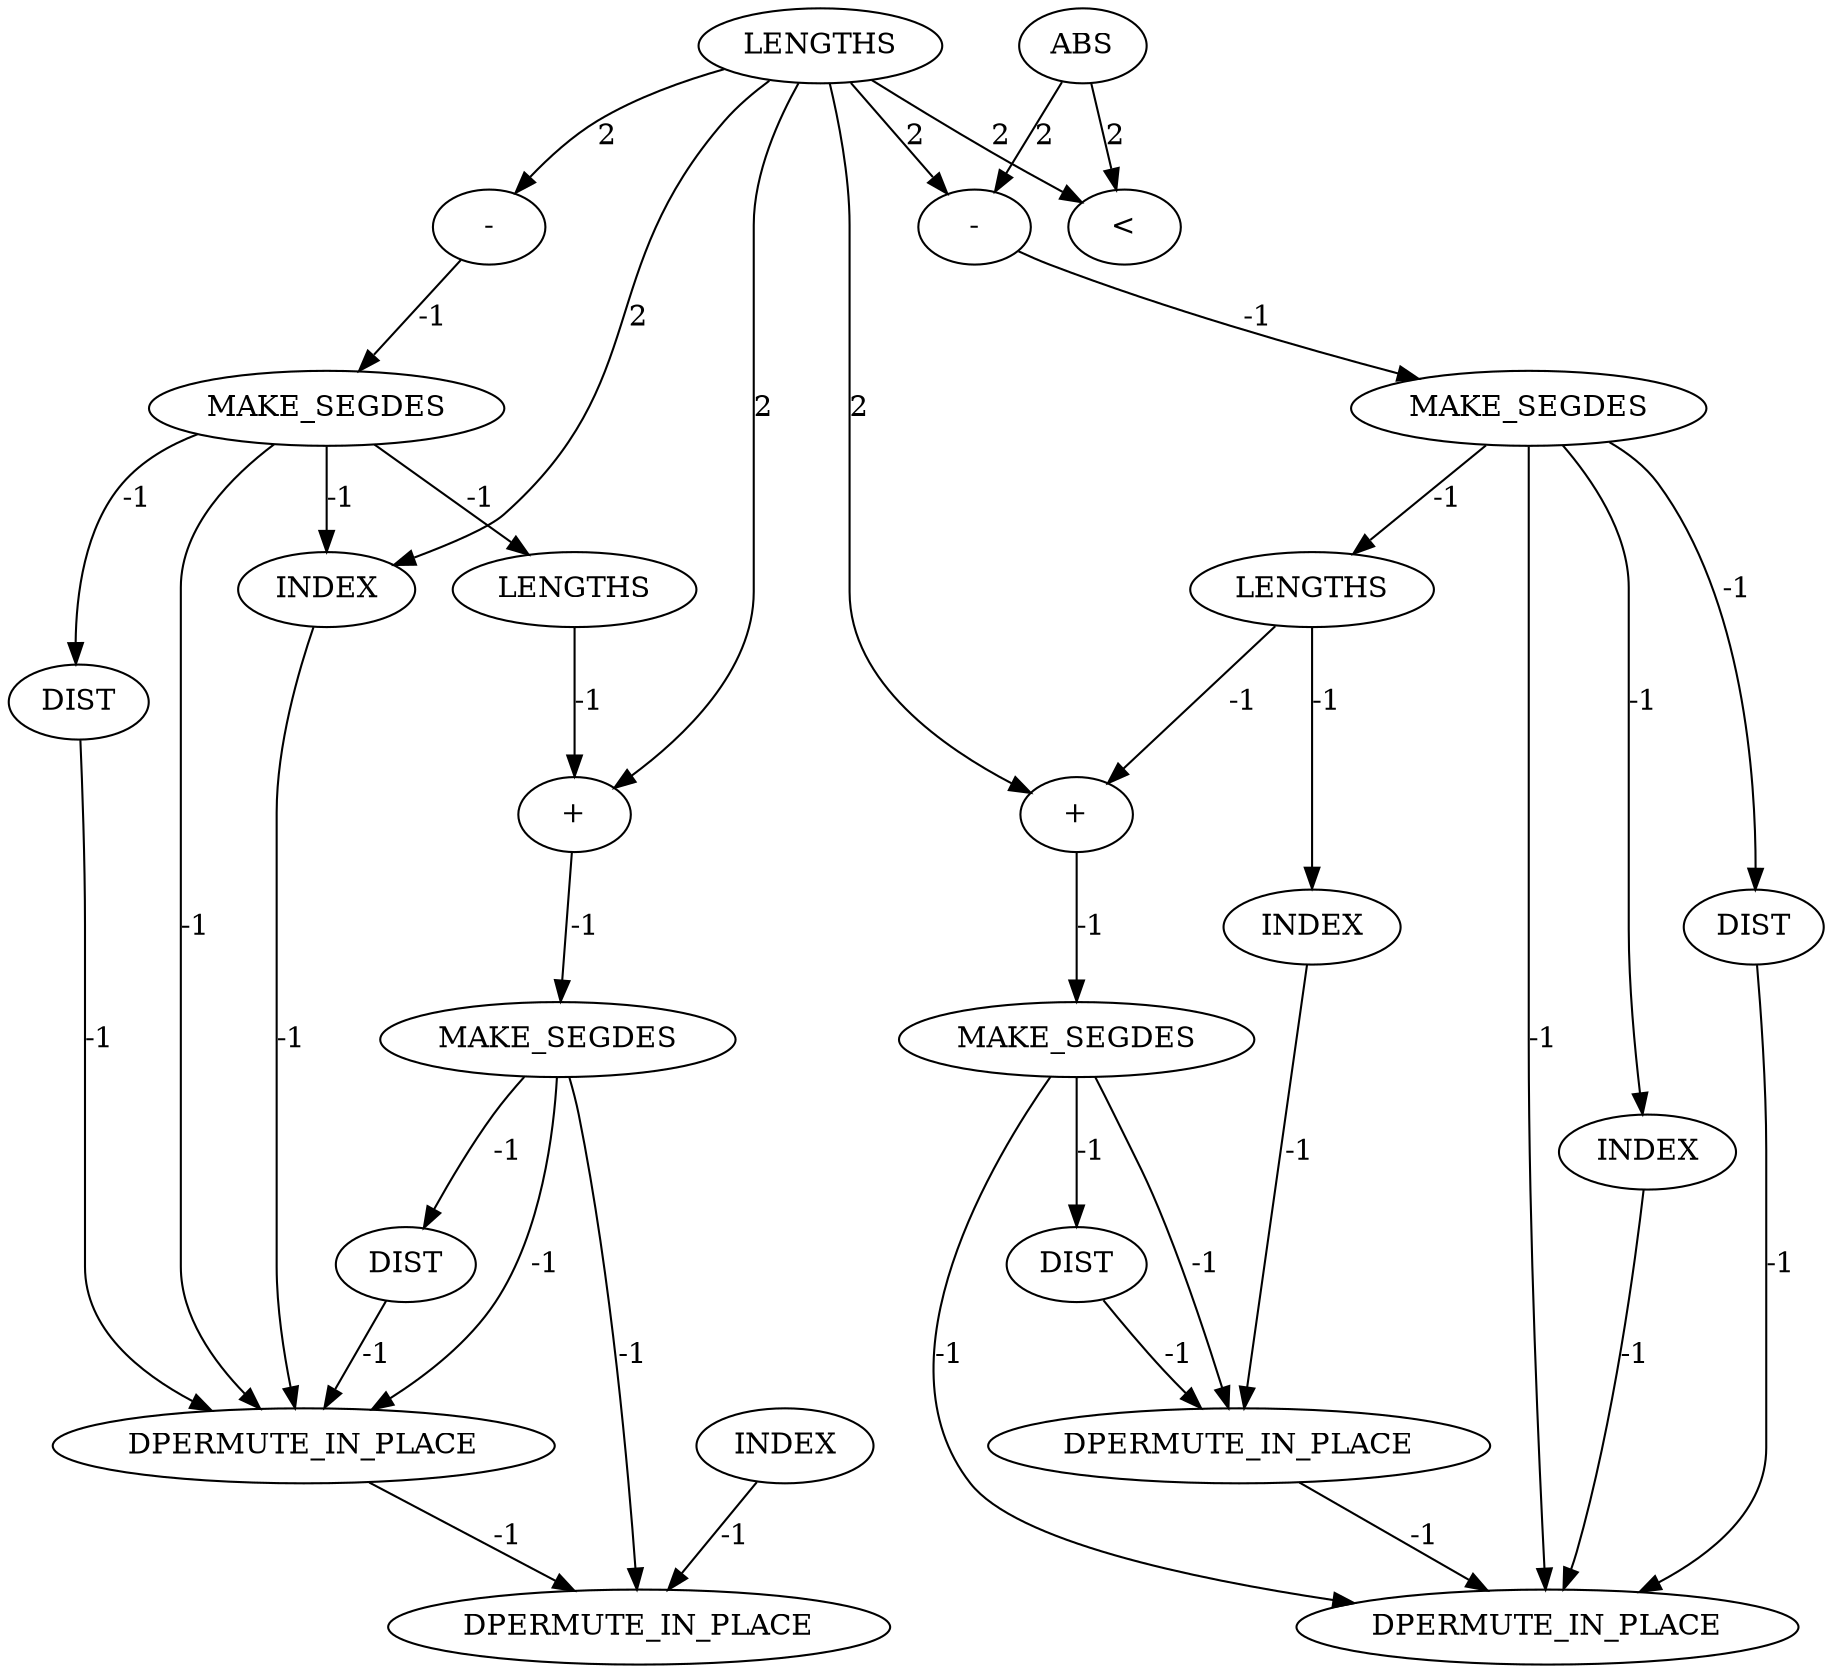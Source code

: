 digraph {
	convex_hull_large_rl_INST_5913 [label=DIST cost=0]
	convex_hull_large_rl_INST_1186 [label=ABS cost=4600]
	convex_hull_large_rl_INST_6361 [label=DPERMUTE_IN_PLACE cost=0]
	convex_hull_large_rl_INST_5988 [label=DIST cost=0]
	convex_hull_large_rl_INST_6021 [label="+" cost=0]
	convex_hull_large_rl_INST_5957 [label=DIST cost=0]
	convex_hull_large_rl_INST_6002 [label=LENGTHS cost=0]
	convex_hull_large_rl_INST_6010 [label=INDEX cost=0]
	convex_hull_large_rl_INST_5907 [label=MAKE_SEGDES cost=0]
	convex_hull_large_rl_INST_6363 [label=DPERMUTE_IN_PLACE cost=0]
	convex_hull_large_rl_INST_1187 [label="\<" cost=344]
	convex_hull_large_rl_INST_1206 [label="-" cost=0]
	convex_hull_large_rl_INST_5951 [label=MAKE_SEGDES cost=0]
	convex_hull_large_rl_INST_5946 [label="+" cost=0]
	convex_hull_large_rl_INST_6026 [label=MAKE_SEGDES cost=0]
	convex_hull_large_rl_INST_6364 [label=DPERMUTE_IN_PLACE cost=0]
	convex_hull_large_rl_INST_5998 [label=INDEX cost=0]
	convex_hull_large_rl_INST_5902 [label=LENGTHS cost=1935]
	convex_hull_large_rl_INST_5945 [label=LENGTHS cost=0]
	convex_hull_large_rl_INST_5923 [label=INDEX cost=0]
	convex_hull_large_rl_INST_1197 [label="-" cost=0]
	convex_hull_large_rl_INST_5982 [label=MAKE_SEGDES cost=0]
	convex_hull_large_rl_INST_5935 [label=INDEX cost=0]
	convex_hull_large_rl_INST_6032 [label=DIST cost=0]
	convex_hull_large_rl_INST_6362 [label=DPERMUTE_IN_PLACE cost=0]
	convex_hull_large_rl_INST_5913 -> convex_hull_large_rl_INST_6361 [label=-1 cost=-1]
	convex_hull_large_rl_INST_1186 -> convex_hull_large_rl_INST_1187 [label=2 cost=2]
	convex_hull_large_rl_INST_1186 -> convex_hull_large_rl_INST_1206 [label=2 cost=2]
	convex_hull_large_rl_INST_6361 -> convex_hull_large_rl_INST_6362 [label=-1 cost=-1]
	convex_hull_large_rl_INST_5988 -> convex_hull_large_rl_INST_6364 [label=-1 cost=-1]
	convex_hull_large_rl_INST_6021 -> convex_hull_large_rl_INST_6026 [label=-1 cost=-1]
	convex_hull_large_rl_INST_5957 -> convex_hull_large_rl_INST_6361 [label=-1 cost=-1]
	convex_hull_large_rl_INST_6002 -> convex_hull_large_rl_INST_6010 [label=-1 cost=-1]
	convex_hull_large_rl_INST_6002 -> convex_hull_large_rl_INST_6021 [label=-1 cost=-1]
	convex_hull_large_rl_INST_6010 -> convex_hull_large_rl_INST_6363 [label=-1 cost=-1]
	convex_hull_large_rl_INST_5907 -> convex_hull_large_rl_INST_5913 [label=-1 cost=-1]
	convex_hull_large_rl_INST_5907 -> convex_hull_large_rl_INST_5935 [label=-1 cost=-1]
	convex_hull_large_rl_INST_5907 -> convex_hull_large_rl_INST_5945 [label=-1 cost=-1]
	convex_hull_large_rl_INST_5907 -> convex_hull_large_rl_INST_6361 [label=-1 cost=-1]
	convex_hull_large_rl_INST_6363 -> convex_hull_large_rl_INST_6364 [label=-1 cost=-1]
	convex_hull_large_rl_INST_1206 -> convex_hull_large_rl_INST_5982 [label=-1 cost=-1]
	convex_hull_large_rl_INST_5951 -> convex_hull_large_rl_INST_5957 [label=-1 cost=-1]
	convex_hull_large_rl_INST_5951 -> convex_hull_large_rl_INST_6361 [label=-1 cost=-1]
	convex_hull_large_rl_INST_5951 -> convex_hull_large_rl_INST_6362 [label=-1 cost=-1]
	convex_hull_large_rl_INST_5946 -> convex_hull_large_rl_INST_5951 [label=-1 cost=-1]
	convex_hull_large_rl_INST_6026 -> convex_hull_large_rl_INST_6032 [label=-1 cost=-1]
	convex_hull_large_rl_INST_6026 -> convex_hull_large_rl_INST_6363 [label=-1 cost=-1]
	convex_hull_large_rl_INST_6026 -> convex_hull_large_rl_INST_6364 [label=-1 cost=-1]
	convex_hull_large_rl_INST_5998 -> convex_hull_large_rl_INST_6364 [label=-1 cost=-1]
	convex_hull_large_rl_INST_5902 -> convex_hull_large_rl_INST_1187 [label=2 cost=2]
	convex_hull_large_rl_INST_5902 -> convex_hull_large_rl_INST_1197 [label=2 cost=2]
	convex_hull_large_rl_INST_5902 -> convex_hull_large_rl_INST_5935 [label=2 cost=2]
	convex_hull_large_rl_INST_5902 -> convex_hull_large_rl_INST_5946 [label=2 cost=2]
	convex_hull_large_rl_INST_5902 -> convex_hull_large_rl_INST_1206 [label=2 cost=2]
	convex_hull_large_rl_INST_5902 -> convex_hull_large_rl_INST_6021 [label=2 cost=2]
	convex_hull_large_rl_INST_5945 -> convex_hull_large_rl_INST_5946 [label=-1 cost=-1]
	convex_hull_large_rl_INST_5923 -> convex_hull_large_rl_INST_6362 [label=-1 cost=-1]
	convex_hull_large_rl_INST_1197 -> convex_hull_large_rl_INST_5907 [label=-1 cost=-1]
	convex_hull_large_rl_INST_5982 -> convex_hull_large_rl_INST_5988 [label=-1 cost=-1]
	convex_hull_large_rl_INST_5982 -> convex_hull_large_rl_INST_5998 [label=-1 cost=-1]
	convex_hull_large_rl_INST_5982 -> convex_hull_large_rl_INST_6002 [label=-1 cost=-1]
	convex_hull_large_rl_INST_5982 -> convex_hull_large_rl_INST_6364 [label=-1 cost=-1]
	convex_hull_large_rl_INST_5935 -> convex_hull_large_rl_INST_6361 [label=-1 cost=-1]
	convex_hull_large_rl_INST_6032 -> convex_hull_large_rl_INST_6363 [label=-1 cost=-1]
}
